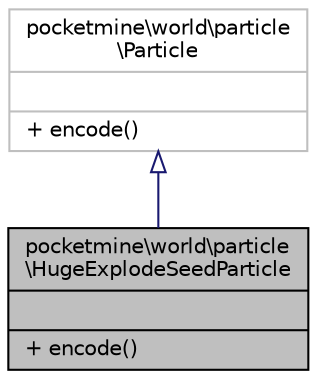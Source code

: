 digraph "pocketmine\world\particle\HugeExplodeSeedParticle"
{
 // INTERACTIVE_SVG=YES
 // LATEX_PDF_SIZE
  edge [fontname="Helvetica",fontsize="10",labelfontname="Helvetica",labelfontsize="10"];
  node [fontname="Helvetica",fontsize="10",shape=record];
  Node1 [label="{pocketmine\\world\\particle\l\\HugeExplodeSeedParticle\n||+ encode()\l}",height=0.2,width=0.4,color="black", fillcolor="grey75", style="filled", fontcolor="black",tooltip=" "];
  Node2 -> Node1 [dir="back",color="midnightblue",fontsize="10",style="solid",arrowtail="onormal",fontname="Helvetica"];
  Node2 [label="{pocketmine\\world\\particle\l\\Particle\n||+ encode()\l}",height=0.2,width=0.4,color="grey75", fillcolor="white", style="filled",URL="$d1/dac/interfacepocketmine_1_1world_1_1particle_1_1_particle.html",tooltip=" "];
}
